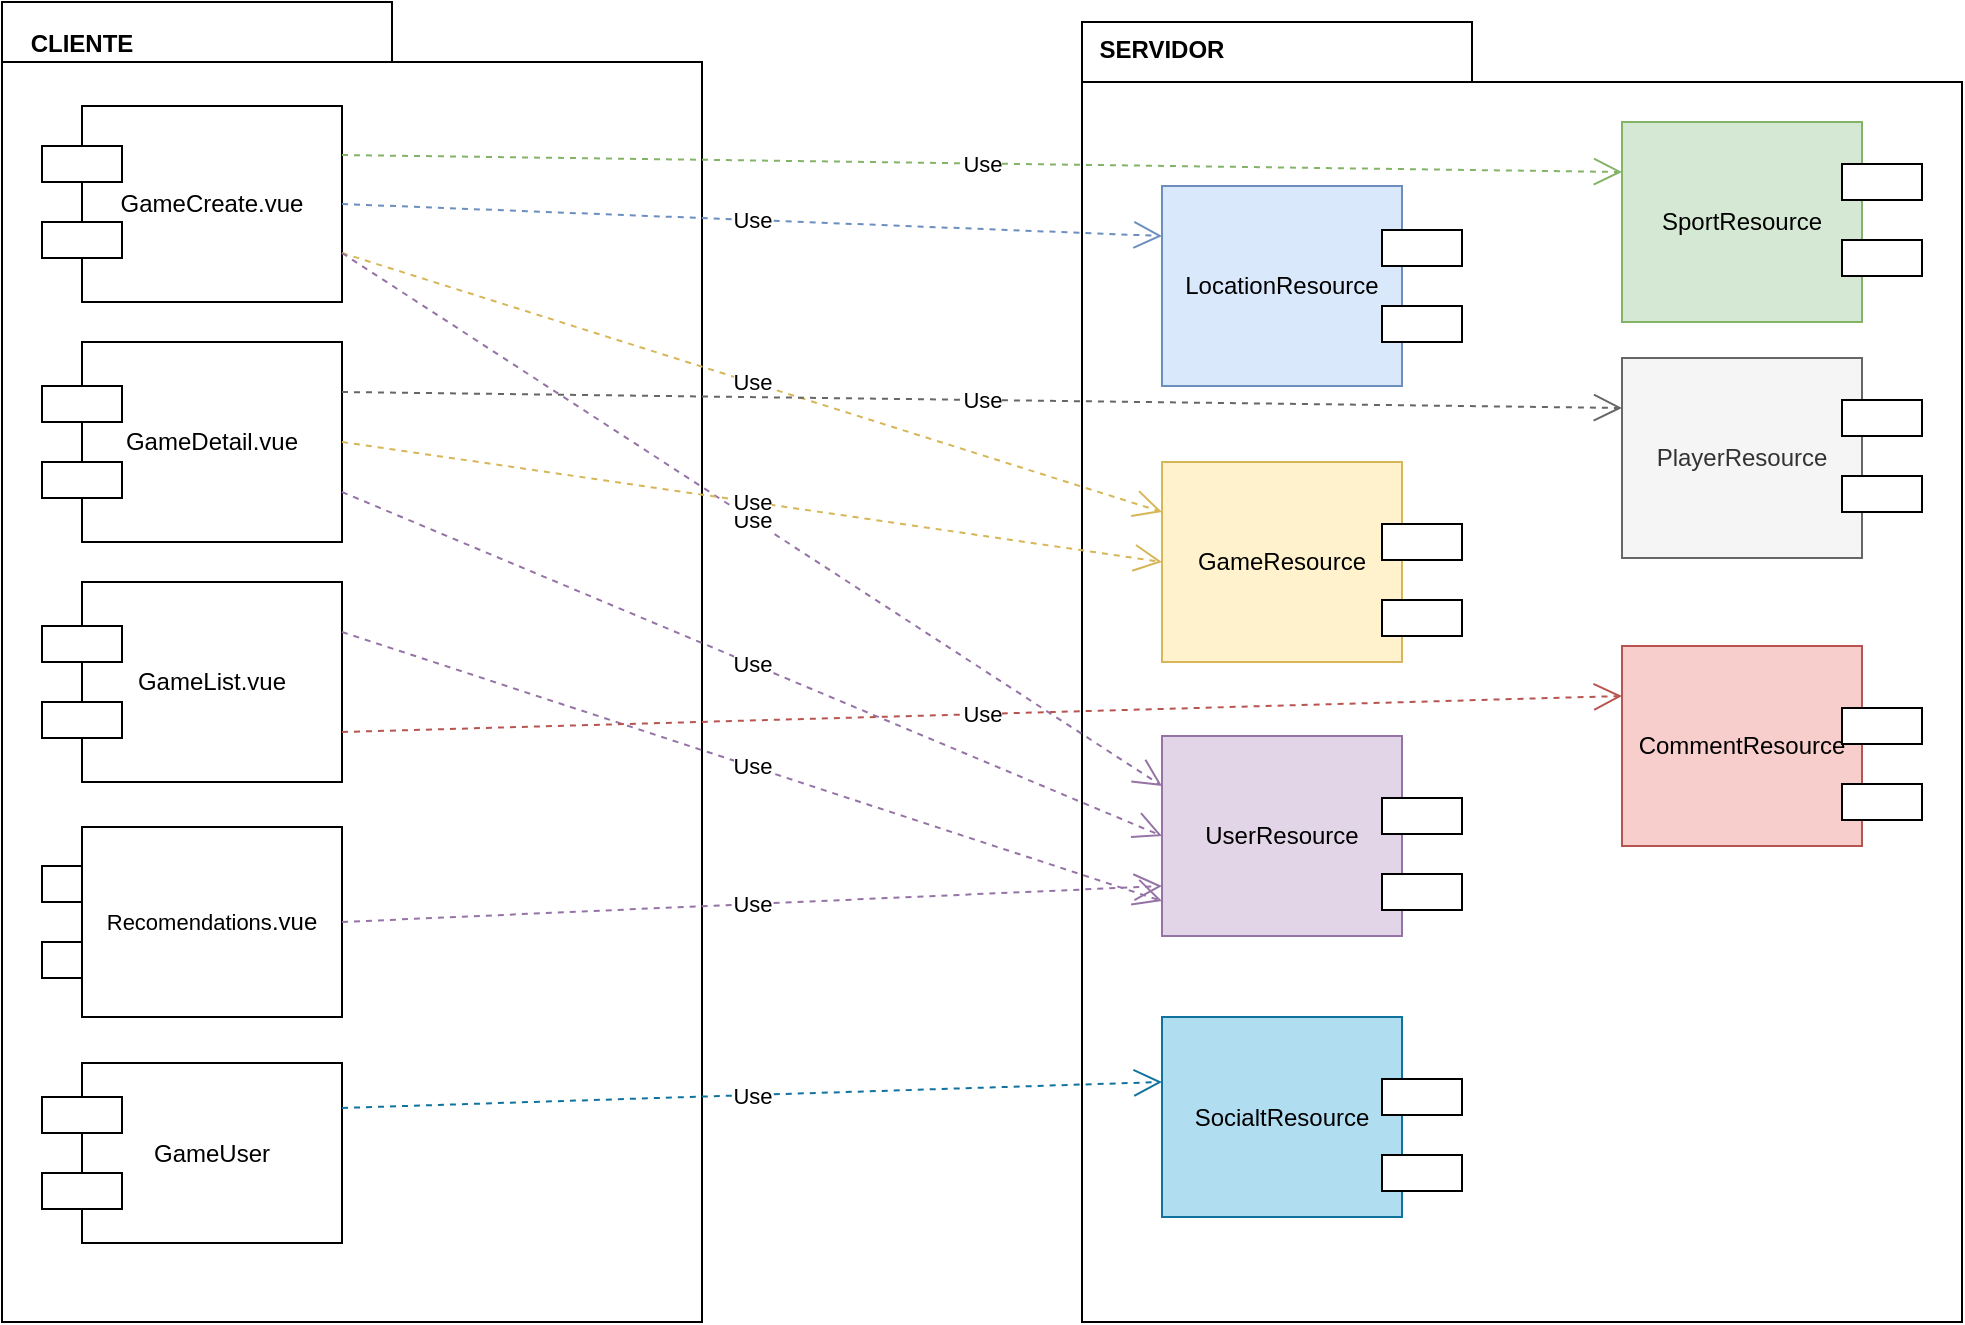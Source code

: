 <mxfile version="10.7.5" type="device"><diagram id="qDRfGwPWwqNrgD3D_uTH" name="Page-1"><mxGraphModel dx="918" dy="1701" grid="1" gridSize="10" guides="1" tooltips="1" connect="1" arrows="1" fold="1" page="1" pageScale="1" pageWidth="827" pageHeight="1169" math="0" shadow="0"><root><mxCell id="0"/><mxCell id="1" parent="0"/><mxCell id="4OftyYT4Xu0uSEjtU4bf-14" value="" style="shape=folder;fontStyle=1;spacingTop=10;tabWidth=195;tabHeight=30;tabPosition=left;html=1;gradientColor=none;" parent="1" vertex="1"><mxGeometry x="540" y="-10" width="440" height="650" as="geometry"/></mxCell><mxCell id="4OftyYT4Xu0uSEjtU4bf-13" value="" style="shape=folder;fontStyle=1;spacingTop=10;tabWidth=195;tabHeight=30;tabPosition=left;html=1;gradientColor=none;" parent="1" vertex="1"><mxGeometry y="-20" width="350" height="660" as="geometry"/></mxCell><mxCell id="4OftyYT4Xu0uSEjtU4bf-1" value="GameCreate.vue" style="rounded=0;whiteSpace=wrap;html=1;" parent="1" vertex="1"><mxGeometry x="40" y="32" width="130" height="98" as="geometry"/></mxCell><mxCell id="4OftyYT4Xu0uSEjtU4bf-2" value="SportResource" style="rounded=0;whiteSpace=wrap;html=1;fillColor=#d5e8d4;strokeColor=#82b366;" parent="1" vertex="1"><mxGeometry x="810" y="40" width="120" height="100" as="geometry"/></mxCell><mxCell id="4OftyYT4Xu0uSEjtU4bf-12" value="GameDetail.vue" style="rounded=0;whiteSpace=wrap;html=1;" parent="1" vertex="1"><mxGeometry x="40" y="150" width="130" height="100" as="geometry"/></mxCell><mxCell id="4OftyYT4Xu0uSEjtU4bf-15" value="CLIENTE" style="text;align=center;fontStyle=1;verticalAlign=middle;spacingLeft=3;spacingRight=3;strokeColor=none;rotatable=0;points=[[0,0.5],[1,0.5]];portConstraint=eastwest;gradientColor=none;" parent="1" vertex="1"><mxGeometry y="-13" width="80" height="26" as="geometry"/></mxCell><mxCell id="4OftyYT4Xu0uSEjtU4bf-16" value="SERVIDOR" style="text;align=center;fontStyle=1;verticalAlign=middle;spacingLeft=3;spacingRight=3;strokeColor=none;rotatable=0;points=[[0,0.5],[1,0.5]];portConstraint=eastwest;gradientColor=none;" parent="1" vertex="1"><mxGeometry x="540" y="-10" width="80" height="26" as="geometry"/></mxCell><mxCell id="4OftyYT4Xu0uSEjtU4bf-37" style="edgeStyle=orthogonalEdgeStyle;rounded=0;orthogonalLoop=1;jettySize=auto;html=1;exitX=0.75;exitY=1;exitDx=0;exitDy=0;entryX=0.75;entryY=1;entryDx=0;entryDy=0;" parent="1" source="4OftyYT4Xu0uSEjtU4bf-27" target="4OftyYT4Xu0uSEjtU4bf-27" edge="1"><mxGeometry relative="1" as="geometry"><mxPoint x="110" y="415" as="targetPoint"/></mxGeometry></mxCell><mxCell id="4OftyYT4Xu0uSEjtU4bf-27" value="GameList.vue" style="rounded=0;whiteSpace=wrap;html=1;" parent="1" vertex="1"><mxGeometry x="40" y="270" width="130" height="100" as="geometry"/></mxCell><mxCell id="4OftyYT4Xu0uSEjtU4bf-42" value="GameUser" style="rounded=0;whiteSpace=wrap;html=1;" parent="1" vertex="1"><mxGeometry x="40" y="510.5" width="130" height="90" as="geometry"/></mxCell><mxCell id="4OftyYT4Xu0uSEjtU4bf-47" value="&lt;font style=&quot;font-size: 11px&quot;&gt;LocalizacionesDetail&lt;/font&gt;.vue" style="rounded=0;whiteSpace=wrap;html=1;" parent="1" vertex="1"><mxGeometry x="40" y="392.5" width="130" height="95" as="geometry"/></mxCell><mxCell id="4OftyYT4Xu0uSEjtU4bf-60" value="GameResource" style="rounded=0;whiteSpace=wrap;html=1;fillColor=#fff2cc;strokeColor=#d6b656;" parent="1" vertex="1"><mxGeometry x="580" y="210" width="120" height="100" as="geometry"/></mxCell><mxCell id="4OftyYT4Xu0uSEjtU4bf-73" value="LocationResource" style="rounded=0;whiteSpace=wrap;html=1;fillColor=#dae8fc;strokeColor=#6c8ebf;" parent="1" vertex="1"><mxGeometry x="580" y="72" width="120" height="100" as="geometry"/></mxCell><mxCell id="BBbeqQ1JuA1nMkCf6AvL-3" value="Use" style="endArrow=open;endSize=12;dashed=1;html=1;fillColor=#d5e8d4;strokeColor=#82b366;exitX=1;exitY=0.25;exitDx=0;exitDy=0;entryX=0;entryY=0.25;entryDx=0;entryDy=0;" edge="1" parent="1" source="4OftyYT4Xu0uSEjtU4bf-1" target="4OftyYT4Xu0uSEjtU4bf-2"><mxGeometry width="160" relative="1" as="geometry"><mxPoint x="360" y="90" as="sourcePoint"/><mxPoint x="520" y="90" as="targetPoint"/></mxGeometry></mxCell><mxCell id="BBbeqQ1JuA1nMkCf6AvL-15" value="" style="verticalLabelPosition=bottom;verticalAlign=top;html=1;shape=mxgraph.basic.rect;fillColor=#ffffff;fillColor2=none;strokeColor=#000000;strokeWidth=1;size=20;indent=5;shadow=0;" vertex="1" parent="1"><mxGeometry x="20" y="52" width="40" height="18" as="geometry"/></mxCell><mxCell id="BBbeqQ1JuA1nMkCf6AvL-16" value="" style="verticalLabelPosition=bottom;verticalAlign=top;html=1;shape=mxgraph.basic.rect;fillColor=#ffffff;fillColor2=none;strokeColor=#000000;strokeWidth=1;size=20;indent=5;shadow=0;" vertex="1" parent="1"><mxGeometry x="20" y="90" width="40" height="18" as="geometry"/></mxCell><mxCell id="BBbeqQ1JuA1nMkCf6AvL-17" value="" style="verticalLabelPosition=bottom;verticalAlign=top;html=1;shape=mxgraph.basic.rect;fillColor=#ffffff;fillColor2=none;strokeColor=#000000;strokeWidth=1;size=20;indent=5;shadow=0;" vertex="1" parent="1"><mxGeometry x="20" y="172" width="40" height="18" as="geometry"/></mxCell><mxCell id="BBbeqQ1JuA1nMkCf6AvL-18" value="" style="verticalLabelPosition=bottom;verticalAlign=top;html=1;shape=mxgraph.basic.rect;fillColor=#ffffff;fillColor2=none;strokeColor=#000000;strokeWidth=1;size=20;indent=5;shadow=0;" vertex="1" parent="1"><mxGeometry x="20" y="210" width="40" height="18" as="geometry"/></mxCell><mxCell id="BBbeqQ1JuA1nMkCf6AvL-19" value="" style="verticalLabelPosition=bottom;verticalAlign=top;html=1;shape=mxgraph.basic.rect;fillColor=#ffffff;fillColor2=none;strokeColor=#000000;strokeWidth=1;size=20;indent=5;shadow=0;" vertex="1" parent="1"><mxGeometry x="20" y="292" width="40" height="18" as="geometry"/></mxCell><mxCell id="BBbeqQ1JuA1nMkCf6AvL-20" value="" style="verticalLabelPosition=bottom;verticalAlign=top;html=1;shape=mxgraph.basic.rect;fillColor=#ffffff;fillColor2=none;strokeColor=#000000;strokeWidth=1;size=20;indent=5;shadow=0;" vertex="1" parent="1"><mxGeometry x="20" y="330" width="40" height="18" as="geometry"/></mxCell><mxCell id="BBbeqQ1JuA1nMkCf6AvL-21" value="" style="verticalLabelPosition=bottom;verticalAlign=top;html=1;shape=mxgraph.basic.rect;fillColor=#ffffff;fillColor2=none;strokeColor=#000000;strokeWidth=1;size=20;indent=5;shadow=0;" vertex="1" parent="1"><mxGeometry x="20" y="412" width="40" height="18" as="geometry"/></mxCell><mxCell id="BBbeqQ1JuA1nMkCf6AvL-22" value="" style="verticalLabelPosition=bottom;verticalAlign=top;html=1;shape=mxgraph.basic.rect;fillColor=#ffffff;fillColor2=none;strokeColor=#000000;strokeWidth=1;size=20;indent=5;shadow=0;" vertex="1" parent="1"><mxGeometry x="20" y="450" width="40" height="18" as="geometry"/></mxCell><mxCell id="BBbeqQ1JuA1nMkCf6AvL-25" value="" style="verticalLabelPosition=bottom;verticalAlign=top;html=1;shape=mxgraph.basic.rect;fillColor=#ffffff;fillColor2=none;strokeColor=#000000;strokeWidth=1;size=20;indent=5;shadow=0;" vertex="1" parent="1"><mxGeometry x="20" y="527.5" width="40" height="18" as="geometry"/></mxCell><mxCell id="BBbeqQ1JuA1nMkCf6AvL-26" value="" style="verticalLabelPosition=bottom;verticalAlign=top;html=1;shape=mxgraph.basic.rect;fillColor=#ffffff;fillColor2=none;strokeColor=#000000;strokeWidth=1;size=20;indent=5;shadow=0;" vertex="1" parent="1"><mxGeometry x="20" y="565.5" width="40" height="18" as="geometry"/></mxCell><mxCell id="BBbeqQ1JuA1nMkCf6AvL-27" value="" style="verticalLabelPosition=bottom;verticalAlign=top;html=1;shape=mxgraph.basic.rect;fillColor=#ffffff;fillColor2=none;strokeColor=#000000;strokeWidth=1;size=20;indent=5;shadow=0;" vertex="1" parent="1"><mxGeometry x="920" y="61" width="40" height="18" as="geometry"/></mxCell><mxCell id="BBbeqQ1JuA1nMkCf6AvL-28" value="" style="verticalLabelPosition=bottom;verticalAlign=top;html=1;shape=mxgraph.basic.rect;fillColor=#ffffff;fillColor2=none;strokeColor=#000000;strokeWidth=1;size=20;indent=5;shadow=0;" vertex="1" parent="1"><mxGeometry x="920" y="99" width="40" height="18" as="geometry"/></mxCell><mxCell id="BBbeqQ1JuA1nMkCf6AvL-29" value="" style="verticalLabelPosition=bottom;verticalAlign=top;html=1;shape=mxgraph.basic.rect;fillColor=#ffffff;fillColor2=none;strokeColor=#000000;strokeWidth=1;size=20;indent=5;shadow=0;" vertex="1" parent="1"><mxGeometry x="690" y="94" width="40" height="18" as="geometry"/></mxCell><mxCell id="BBbeqQ1JuA1nMkCf6AvL-30" value="" style="verticalLabelPosition=bottom;verticalAlign=top;html=1;shape=mxgraph.basic.rect;fillColor=#ffffff;fillColor2=none;strokeColor=#000000;strokeWidth=1;size=20;indent=5;shadow=0;" vertex="1" parent="1"><mxGeometry x="690" y="132" width="40" height="18" as="geometry"/></mxCell><mxCell id="BBbeqQ1JuA1nMkCf6AvL-31" value="" style="verticalLabelPosition=bottom;verticalAlign=top;html=1;shape=mxgraph.basic.rect;fillColor=#ffffff;fillColor2=none;strokeColor=#000000;strokeWidth=1;size=20;indent=5;shadow=0;" vertex="1" parent="1"><mxGeometry x="690" y="241" width="40" height="18" as="geometry"/></mxCell><mxCell id="BBbeqQ1JuA1nMkCf6AvL-32" value="" style="verticalLabelPosition=bottom;verticalAlign=top;html=1;shape=mxgraph.basic.rect;fillColor=#ffffff;fillColor2=none;strokeColor=#000000;strokeWidth=1;size=20;indent=5;shadow=0;" vertex="1" parent="1"><mxGeometry x="690" y="279" width="40" height="18" as="geometry"/></mxCell><mxCell id="BBbeqQ1JuA1nMkCf6AvL-44" value="&lt;font style=&quot;font-size: 11px&quot;&gt;Recomendations&lt;/font&gt;.vue" style="rounded=0;whiteSpace=wrap;html=1;" vertex="1" parent="1"><mxGeometry x="40" y="392.5" width="130" height="95" as="geometry"/></mxCell><mxCell id="BBbeqQ1JuA1nMkCf6AvL-45" value="PlayerResource" style="rounded=0;whiteSpace=wrap;html=1;fillColor=#f5f5f5;strokeColor=#666666;fontColor=#333333;" vertex="1" parent="1"><mxGeometry x="810" y="158" width="120" height="100" as="geometry"/></mxCell><mxCell id="BBbeqQ1JuA1nMkCf6AvL-46" value="" style="verticalLabelPosition=bottom;verticalAlign=top;html=1;shape=mxgraph.basic.rect;fillColor=#ffffff;fillColor2=none;strokeColor=#000000;strokeWidth=1;size=20;indent=5;shadow=0;" vertex="1" parent="1"><mxGeometry x="920" y="179" width="40" height="18" as="geometry"/></mxCell><mxCell id="BBbeqQ1JuA1nMkCf6AvL-47" value="" style="verticalLabelPosition=bottom;verticalAlign=top;html=1;shape=mxgraph.basic.rect;fillColor=#ffffff;fillColor2=none;strokeColor=#000000;strokeWidth=1;size=20;indent=5;shadow=0;" vertex="1" parent="1"><mxGeometry x="920" y="217" width="40" height="18" as="geometry"/></mxCell><mxCell id="BBbeqQ1JuA1nMkCf6AvL-54" value="UserResource" style="rounded=0;whiteSpace=wrap;html=1;fillColor=#e1d5e7;strokeColor=#9673a6;" vertex="1" parent="1"><mxGeometry x="580" y="347" width="120" height="100" as="geometry"/></mxCell><mxCell id="BBbeqQ1JuA1nMkCf6AvL-55" value="" style="verticalLabelPosition=bottom;verticalAlign=top;html=1;shape=mxgraph.basic.rect;fillColor=#ffffff;fillColor2=none;strokeColor=#000000;strokeWidth=1;size=20;indent=5;shadow=0;" vertex="1" parent="1"><mxGeometry x="690" y="378" width="40" height="18" as="geometry"/></mxCell><mxCell id="BBbeqQ1JuA1nMkCf6AvL-56" value="" style="verticalLabelPosition=bottom;verticalAlign=top;html=1;shape=mxgraph.basic.rect;fillColor=#ffffff;fillColor2=none;strokeColor=#000000;strokeWidth=1;size=20;indent=5;shadow=0;" vertex="1" parent="1"><mxGeometry x="690" y="416" width="40" height="18" as="geometry"/></mxCell><mxCell id="BBbeqQ1JuA1nMkCf6AvL-61" value="Use" style="endArrow=open;endSize=12;dashed=1;html=1;fillColor=#dae8fc;strokeColor=#6c8ebf;exitX=1;exitY=0.5;exitDx=0;exitDy=0;entryX=0;entryY=0.25;entryDx=0;entryDy=0;" edge="1" parent="1" source="4OftyYT4Xu0uSEjtU4bf-1" target="4OftyYT4Xu0uSEjtU4bf-73"><mxGeometry width="160" relative="1" as="geometry"><mxPoint x="180" y="67" as="sourcePoint"/><mxPoint x="630" y="67" as="targetPoint"/></mxGeometry></mxCell><mxCell id="BBbeqQ1JuA1nMkCf6AvL-62" value="Use" style="endArrow=open;endSize=12;dashed=1;html=1;fillColor=#fff2cc;strokeColor=#d6b656;exitX=1;exitY=0.75;exitDx=0;exitDy=0;entryX=0;entryY=0.25;entryDx=0;entryDy=0;" edge="1" parent="1" source="4OftyYT4Xu0uSEjtU4bf-1" target="4OftyYT4Xu0uSEjtU4bf-60"><mxGeometry width="160" relative="1" as="geometry"><mxPoint x="180" y="91" as="sourcePoint"/><mxPoint x="630" y="185" as="targetPoint"/></mxGeometry></mxCell><mxCell id="BBbeqQ1JuA1nMkCf6AvL-63" value="Use" style="endArrow=open;endSize=12;dashed=1;html=1;fillColor=#e1d5e7;strokeColor=#9673a6;exitX=1;exitY=0.75;exitDx=0;exitDy=0;entryX=0;entryY=0.25;entryDx=0;entryDy=0;" edge="1" parent="1" source="4OftyYT4Xu0uSEjtU4bf-1" target="BBbeqQ1JuA1nMkCf6AvL-54"><mxGeometry width="160" relative="1" as="geometry"><mxPoint x="180" y="116" as="sourcePoint"/><mxPoint x="630" y="425" as="targetPoint"/></mxGeometry></mxCell><mxCell id="BBbeqQ1JuA1nMkCf6AvL-64" value="Use" style="endArrow=open;endSize=12;dashed=1;html=1;fillColor=#f5f5f5;strokeColor=#666666;exitX=1;exitY=0.25;exitDx=0;exitDy=0;entryX=0;entryY=0.25;entryDx=0;entryDy=0;" edge="1" parent="1" source="4OftyYT4Xu0uSEjtU4bf-12" target="BBbeqQ1JuA1nMkCf6AvL-45"><mxGeometry width="160" relative="1" as="geometry"><mxPoint x="180" y="116" as="sourcePoint"/><mxPoint x="630" y="546" as="targetPoint"/></mxGeometry></mxCell><mxCell id="BBbeqQ1JuA1nMkCf6AvL-65" value="Use" style="endArrow=open;endSize=12;dashed=1;html=1;fillColor=#fff2cc;strokeColor=#d6b656;exitX=1;exitY=0.5;exitDx=0;exitDy=0;entryX=0;entryY=0.5;entryDx=0;entryDy=0;" edge="1" parent="1" source="4OftyYT4Xu0uSEjtU4bf-12" target="4OftyYT4Xu0uSEjtU4bf-60"><mxGeometry width="160" relative="1" as="geometry"><mxPoint x="180" y="185" as="sourcePoint"/><mxPoint x="630" y="305" as="targetPoint"/></mxGeometry></mxCell><mxCell id="BBbeqQ1JuA1nMkCf6AvL-66" value="Use" style="endArrow=open;endSize=12;dashed=1;html=1;fillColor=#e1d5e7;strokeColor=#9673a6;exitX=1;exitY=0.75;exitDx=0;exitDy=0;entryX=0;entryY=0.5;entryDx=0;entryDy=0;" edge="1" parent="1" source="4OftyYT4Xu0uSEjtU4bf-12" target="BBbeqQ1JuA1nMkCf6AvL-54"><mxGeometry width="160" relative="1" as="geometry"><mxPoint x="180" y="210" as="sourcePoint"/><mxPoint x="630" y="450" as="targetPoint"/></mxGeometry></mxCell><mxCell id="BBbeqQ1JuA1nMkCf6AvL-67" value="Use" style="endArrow=open;endSize=12;dashed=1;html=1;fillColor=#e1d5e7;strokeColor=#9673a6;exitX=1;exitY=0.25;exitDx=0;exitDy=0;entryX=0;entryY=0.825;entryDx=0;entryDy=0;entryPerimeter=0;" edge="1" parent="1" source="4OftyYT4Xu0uSEjtU4bf-27" target="BBbeqQ1JuA1nMkCf6AvL-54"><mxGeometry width="160" relative="1" as="geometry"><mxPoint x="180" y="235" as="sourcePoint"/><mxPoint x="630" y="571" as="targetPoint"/></mxGeometry></mxCell><mxCell id="BBbeqQ1JuA1nMkCf6AvL-68" value="CommentResource" style="rounded=0;whiteSpace=wrap;html=1;fillColor=#f8cecc;strokeColor=#b85450;" vertex="1" parent="1"><mxGeometry x="810" y="302" width="120" height="100" as="geometry"/></mxCell><mxCell id="BBbeqQ1JuA1nMkCf6AvL-69" value="" style="verticalLabelPosition=bottom;verticalAlign=top;html=1;shape=mxgraph.basic.rect;fillColor2=none;strokeWidth=1;size=20;indent=5;shadow=0;" vertex="1" parent="1"><mxGeometry x="920" y="333" width="40" height="18" as="geometry"/></mxCell><mxCell id="BBbeqQ1JuA1nMkCf6AvL-70" value="" style="verticalLabelPosition=bottom;verticalAlign=top;html=1;shape=mxgraph.basic.rect;fillColor2=none;strokeWidth=1;size=20;indent=5;shadow=0;" vertex="1" parent="1"><mxGeometry x="920" y="371" width="40" height="18" as="geometry"/></mxCell><mxCell id="BBbeqQ1JuA1nMkCf6AvL-73" value="Use" style="endArrow=open;endSize=12;dashed=1;html=1;fillColor=#f8cecc;strokeColor=#b85450;exitX=1;exitY=0.75;exitDx=0;exitDy=0;entryX=0;entryY=0.25;entryDx=0;entryDy=0;" edge="1" parent="1" source="4OftyYT4Xu0uSEjtU4bf-27" target="BBbeqQ1JuA1nMkCf6AvL-68"><mxGeometry width="160" relative="1" as="geometry"><mxPoint x="179" y="339" as="sourcePoint"/><mxPoint x="630" y="603" as="targetPoint"/></mxGeometry></mxCell><mxCell id="BBbeqQ1JuA1nMkCf6AvL-77" value="SocialtResource" style="rounded=0;whiteSpace=wrap;html=1;fillColor=#b1ddf0;strokeColor=#10739e;" vertex="1" parent="1"><mxGeometry x="580" y="487.5" width="120" height="100" as="geometry"/></mxCell><mxCell id="BBbeqQ1JuA1nMkCf6AvL-78" value="" style="verticalLabelPosition=bottom;verticalAlign=top;html=1;shape=mxgraph.basic.rect;fillColor2=none;strokeWidth=1;size=20;indent=5;shadow=0;" vertex="1" parent="1"><mxGeometry x="690" y="518.5" width="40" height="18" as="geometry"/></mxCell><mxCell id="BBbeqQ1JuA1nMkCf6AvL-79" value="" style="verticalLabelPosition=bottom;verticalAlign=top;html=1;shape=mxgraph.basic.rect;fillColor2=none;strokeWidth=1;size=20;indent=5;shadow=0;" vertex="1" parent="1"><mxGeometry x="690" y="556.5" width="40" height="18" as="geometry"/></mxCell><mxCell id="BBbeqQ1JuA1nMkCf6AvL-80" value="Use" style="endArrow=open;endSize=12;dashed=1;html=1;fillColor=#e1d5e7;strokeColor=#9673a6;exitX=1;exitY=0.5;exitDx=0;exitDy=0;entryX=0;entryY=0.75;entryDx=0;entryDy=0;" edge="1" parent="1" source="BBbeqQ1JuA1nMkCf6AvL-44" target="BBbeqQ1JuA1nMkCf6AvL-54"><mxGeometry width="160" relative="1" as="geometry"><mxPoint x="180" y="355" as="sourcePoint"/><mxPoint x="820" y="337" as="targetPoint"/></mxGeometry></mxCell><mxCell id="BBbeqQ1JuA1nMkCf6AvL-81" value="Use" style="endArrow=open;endSize=12;dashed=1;html=1;fillColor=#b1ddf0;strokeColor=#10739e;exitX=1;exitY=0.25;exitDx=0;exitDy=0;entryX=0;entryY=0.325;entryDx=0;entryDy=0;entryPerimeter=0;" edge="1" parent="1" source="4OftyYT4Xu0uSEjtU4bf-42" target="BBbeqQ1JuA1nMkCf6AvL-77"><mxGeometry width="160" relative="1" as="geometry"><mxPoint x="180" y="450" as="sourcePoint"/><mxPoint x="590" y="432" as="targetPoint"/></mxGeometry></mxCell></root></mxGraphModel></diagram></mxfile>